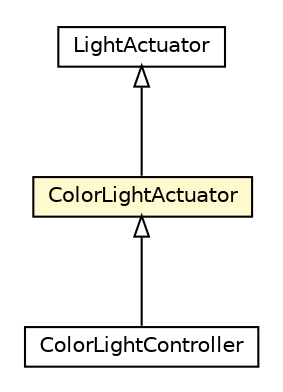 #!/usr/local/bin/dot
#
# Class diagram 
# Generated by UMLGraph version R5_6-24-gf6e263 (http://www.umlgraph.org/)
#

digraph G {
	edge [fontname="Helvetica",fontsize=10,labelfontname="Helvetica",labelfontsize=10];
	node [fontname="Helvetica",fontsize=10,shape=plaintext];
	nodesep=0.25;
	ranksep=0.5;
	// org.universAAL.ontology.device.LightActuator
	c100116 [label=<<table title="org.universAAL.ontology.device.LightActuator" border="0" cellborder="1" cellspacing="0" cellpadding="2" port="p" href="./LightActuator.html">
		<tr><td><table border="0" cellspacing="0" cellpadding="1">
<tr><td align="center" balign="center"> LightActuator </td></tr>
		</table></td></tr>
		</table>>, URL="./LightActuator.html", fontname="Helvetica", fontcolor="black", fontsize=10.0];
	// org.universAAL.ontology.device.ColorLightActuator
	c100117 [label=<<table title="org.universAAL.ontology.device.ColorLightActuator" border="0" cellborder="1" cellspacing="0" cellpadding="2" port="p" bgcolor="lemonChiffon" href="./ColorLightActuator.html">
		<tr><td><table border="0" cellspacing="0" cellpadding="1">
<tr><td align="center" balign="center"> ColorLightActuator </td></tr>
		</table></td></tr>
		</table>>, URL="./ColorLightActuator.html", fontname="Helvetica", fontcolor="black", fontsize=10.0];
	// org.universAAL.ontology.device.ColorLightController
	c100118 [label=<<table title="org.universAAL.ontology.device.ColorLightController" border="0" cellborder="1" cellspacing="0" cellpadding="2" port="p" href="./ColorLightController.html">
		<tr><td><table border="0" cellspacing="0" cellpadding="1">
<tr><td align="center" balign="center"> ColorLightController </td></tr>
		</table></td></tr>
		</table>>, URL="./ColorLightController.html", fontname="Helvetica", fontcolor="black", fontsize=10.0];
	//org.universAAL.ontology.device.ColorLightActuator extends org.universAAL.ontology.device.LightActuator
	c100116:p -> c100117:p [dir=back,arrowtail=empty];
	//org.universAAL.ontology.device.ColorLightController extends org.universAAL.ontology.device.ColorLightActuator
	c100117:p -> c100118:p [dir=back,arrowtail=empty];
}

